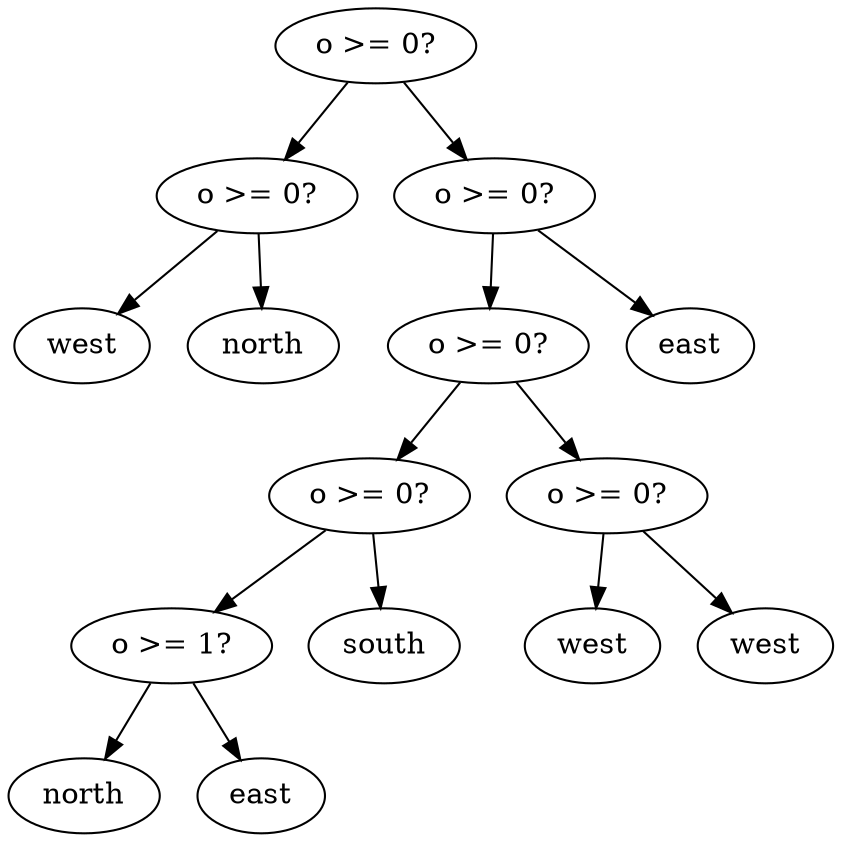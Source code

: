 digraph tree {
    "0x0" [label="o >= 0?"];
    "0x1" [label="o >= 0?"];
    "0x2" [label="west"];
    "0x3" [label="north"];
    "0x4" [label="o >= 0?"];
    "0x5" [label="o >= 0?"];
    "0x6" [label="o >= 0?"];
    "0x7" [label="o >= 1?"];
    "0x8" [label="north"];
    "0x9" [label="east"];
    "0xa" [label="south"];
    "0xb" [label="o >= 0?"];
    "0xc" [label="west"];
    "0xd" [label="west"];
    "0xe" [label="east"];
    "0x0" -> "0x1";
    "0x0" -> "0x4";
    "0x1" -> "0x2";
    "0x1" -> "0x3";
    "0x4" -> "0x5";
    "0x4" -> "0xe";
    "0x5" -> "0x6";
    "0x5" -> "0xb";
    "0x6" -> "0x7";
    "0x6" -> "0xa";
    "0x7" -> "0x8";
    "0x7" -> "0x9";
    "0xb" -> "0xc";
    "0xb" -> "0xd";
}
